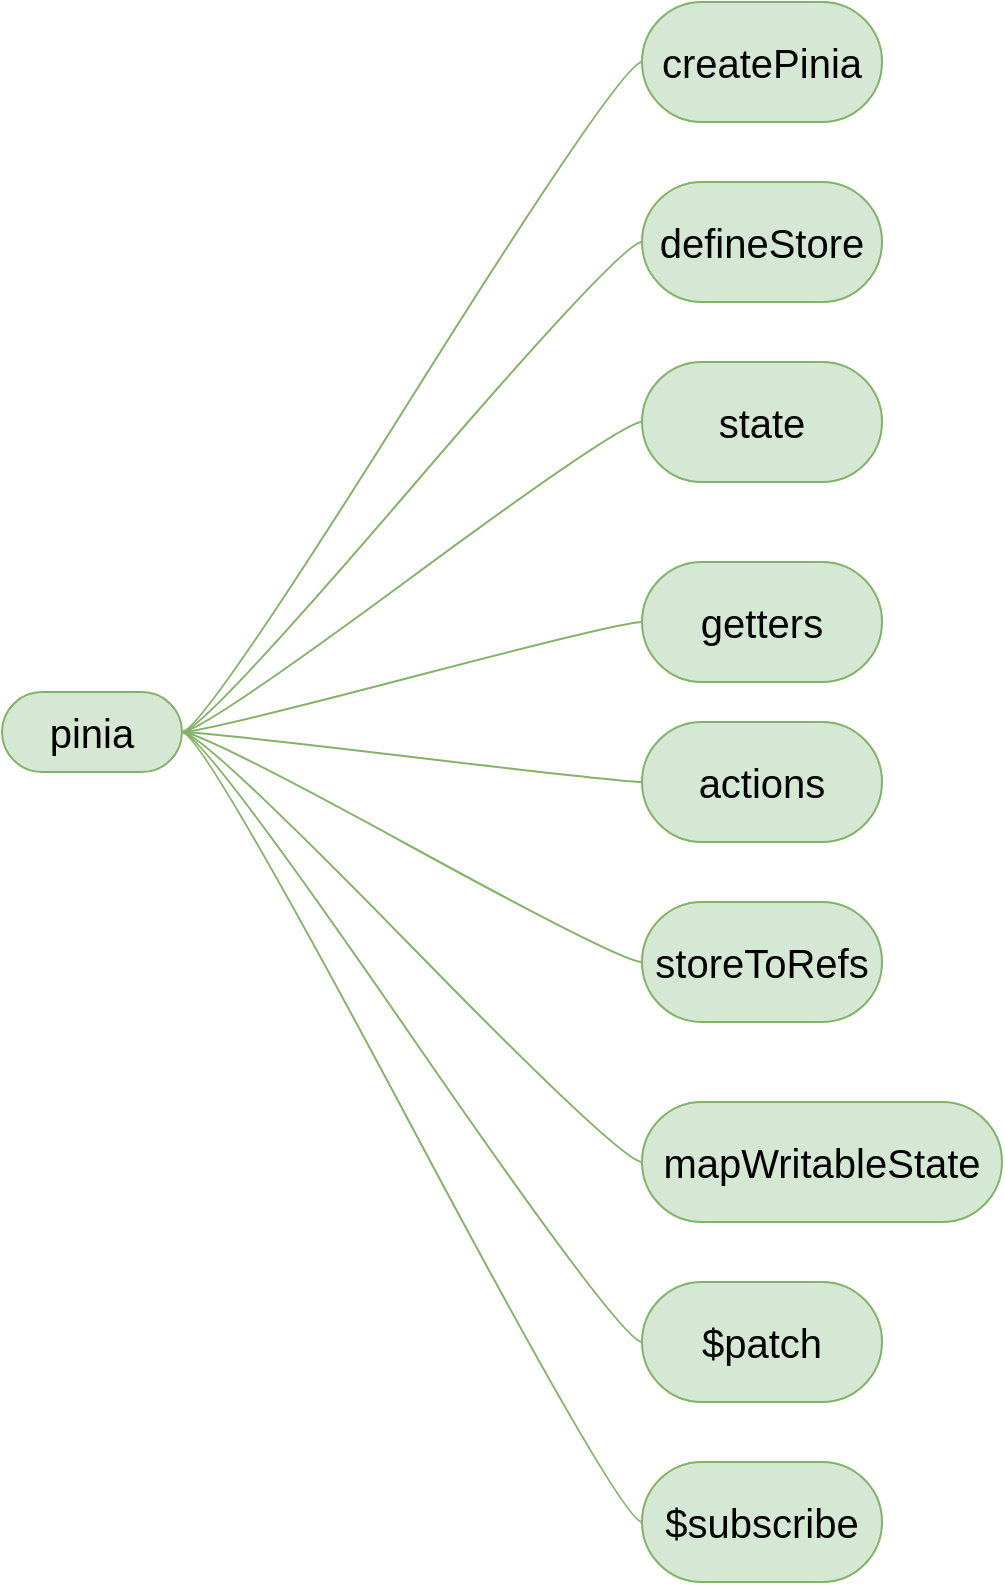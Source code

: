 <mxfile version="21.8.2" type="github">
  <diagram name="第 1 页" id="uIEIxmvTxOQTy_ULFUkI">
    <mxGraphModel dx="1434" dy="1919" grid="1" gridSize="10" guides="1" tooltips="1" connect="1" arrows="1" fold="1" page="1" pageScale="1" pageWidth="827" pageHeight="1169" math="0" shadow="0">
      <root>
        <mxCell id="0" />
        <mxCell id="1" parent="0" />
        <mxCell id="eODp3DT4Dxqgr2e0QPqH-5" value="" style="edgeStyle=entityRelationEdgeStyle;rounded=0;orthogonalLoop=1;jettySize=auto;html=1;startArrow=none;endArrow=none;segment=10;curved=1;sourcePerimeterSpacing=0;targetPerimeterSpacing=0;fillColor=#d5e8d4;strokeColor=#82b366;fontFamily=Helvetica;fontSize=20;" edge="1" parent="1" source="eODp3DT4Dxqgr2e0QPqH-1" target="eODp3DT4Dxqgr2e0QPqH-4">
          <mxGeometry relative="1" as="geometry" />
        </mxCell>
        <mxCell id="eODp3DT4Dxqgr2e0QPqH-8" value="" style="edgeStyle=entityRelationEdgeStyle;rounded=0;orthogonalLoop=1;jettySize=auto;html=1;startArrow=none;endArrow=none;segment=10;curved=1;sourcePerimeterSpacing=0;targetPerimeterSpacing=0;fillColor=#d5e8d4;strokeColor=#82b366;fontFamily=Helvetica;fontSize=20;" edge="1" parent="1" source="eODp3DT4Dxqgr2e0QPqH-1" target="eODp3DT4Dxqgr2e0QPqH-7">
          <mxGeometry relative="1" as="geometry" />
        </mxCell>
        <mxCell id="eODp3DT4Dxqgr2e0QPqH-10" value="" style="edgeStyle=entityRelationEdgeStyle;rounded=0;orthogonalLoop=1;jettySize=auto;html=1;startArrow=none;endArrow=none;segment=10;curved=1;sourcePerimeterSpacing=0;targetPerimeterSpacing=0;fillColor=#d5e8d4;strokeColor=#82b366;fontFamily=Helvetica;fontSize=20;" edge="1" parent="1" source="eODp3DT4Dxqgr2e0QPqH-1" target="eODp3DT4Dxqgr2e0QPqH-9">
          <mxGeometry relative="1" as="geometry" />
        </mxCell>
        <mxCell id="eODp3DT4Dxqgr2e0QPqH-12" value="" style="edgeStyle=entityRelationEdgeStyle;rounded=0;orthogonalLoop=1;jettySize=auto;html=1;startArrow=none;endArrow=none;segment=10;curved=1;sourcePerimeterSpacing=0;targetPerimeterSpacing=0;fillColor=#d5e8d4;strokeColor=#82b366;fontFamily=Helvetica;fontSize=20;" edge="1" parent="1" source="eODp3DT4Dxqgr2e0QPqH-1" target="eODp3DT4Dxqgr2e0QPqH-11">
          <mxGeometry relative="1" as="geometry" />
        </mxCell>
        <mxCell id="eODp3DT4Dxqgr2e0QPqH-14" value="" style="edgeStyle=entityRelationEdgeStyle;rounded=0;orthogonalLoop=1;jettySize=auto;html=1;startArrow=none;endArrow=none;segment=10;curved=1;sourcePerimeterSpacing=0;targetPerimeterSpacing=0;fillColor=#d5e8d4;strokeColor=#82b366;fontFamily=Helvetica;fontSize=20;" edge="1" parent="1" source="eODp3DT4Dxqgr2e0QPqH-1" target="eODp3DT4Dxqgr2e0QPqH-13">
          <mxGeometry relative="1" as="geometry" />
        </mxCell>
        <mxCell id="eODp3DT4Dxqgr2e0QPqH-16" value="" style="edgeStyle=entityRelationEdgeStyle;rounded=0;orthogonalLoop=1;jettySize=auto;html=1;startArrow=none;endArrow=none;segment=10;curved=1;sourcePerimeterSpacing=0;targetPerimeterSpacing=0;fillColor=#d5e8d4;strokeColor=#82b366;fontFamily=Helvetica;fontSize=20;" edge="1" parent="1" source="eODp3DT4Dxqgr2e0QPqH-1" target="eODp3DT4Dxqgr2e0QPqH-15">
          <mxGeometry relative="1" as="geometry" />
        </mxCell>
        <mxCell id="eODp3DT4Dxqgr2e0QPqH-19" value="" style="edgeStyle=entityRelationEdgeStyle;rounded=0;orthogonalLoop=1;jettySize=auto;html=1;startArrow=none;endArrow=none;segment=10;curved=1;sourcePerimeterSpacing=0;targetPerimeterSpacing=0;fillColor=#d5e8d4;strokeColor=#82b366;fontFamily=Helvetica;fontSize=20;" edge="1" parent="1" source="eODp3DT4Dxqgr2e0QPqH-1" target="eODp3DT4Dxqgr2e0QPqH-18">
          <mxGeometry relative="1" as="geometry" />
        </mxCell>
        <mxCell id="eODp3DT4Dxqgr2e0QPqH-21" value="" style="edgeStyle=entityRelationEdgeStyle;rounded=0;orthogonalLoop=1;jettySize=auto;html=1;startArrow=none;endArrow=none;segment=10;curved=1;sourcePerimeterSpacing=0;targetPerimeterSpacing=0;fillColor=#d5e8d4;strokeColor=#82b366;fontFamily=Helvetica;fontSize=20;" edge="1" parent="1" source="eODp3DT4Dxqgr2e0QPqH-1" target="eODp3DT4Dxqgr2e0QPqH-20">
          <mxGeometry relative="1" as="geometry" />
        </mxCell>
        <mxCell id="eODp3DT4Dxqgr2e0QPqH-23" value="" style="edgeStyle=entityRelationEdgeStyle;rounded=0;orthogonalLoop=1;jettySize=auto;html=1;startArrow=none;endArrow=none;segment=10;curved=1;sourcePerimeterSpacing=0;targetPerimeterSpacing=0;fillColor=#d5e8d4;strokeColor=#82b366;fontFamily=Helvetica;fontSize=20;" edge="1" parent="1" source="eODp3DT4Dxqgr2e0QPqH-1" target="eODp3DT4Dxqgr2e0QPqH-22">
          <mxGeometry relative="1" as="geometry" />
        </mxCell>
        <mxCell id="eODp3DT4Dxqgr2e0QPqH-1" value="pinia" style="whiteSpace=wrap;html=1;rounded=1;arcSize=50;align=center;verticalAlign=middle;strokeWidth=1;autosize=1;spacing=4;treeFolding=1;treeMoving=1;newEdgeStyle={&quot;edgeStyle&quot;:&quot;entityRelationEdgeStyle&quot;,&quot;startArrow&quot;:&quot;none&quot;,&quot;endArrow&quot;:&quot;none&quot;,&quot;segment&quot;:10,&quot;curved&quot;:1,&quot;sourcePerimeterSpacing&quot;:0,&quot;targetPerimeterSpacing&quot;:0};fillColor=#d5e8d4;strokeColor=#82b366;fontFamily=Helvetica;fontSize=20;" vertex="1" parent="1">
          <mxGeometry x="230" y="285" width="90" height="40" as="geometry" />
        </mxCell>
        <mxCell id="eODp3DT4Dxqgr2e0QPqH-4" value="defineStore" style="whiteSpace=wrap;html=1;rounded=1;arcSize=50;strokeWidth=1;spacing=4;fillColor=#d5e8d4;strokeColor=#82b366;fontFamily=Helvetica;fontSize=20;" vertex="1" parent="1">
          <mxGeometry x="550" y="30" width="120" height="60" as="geometry" />
        </mxCell>
        <mxCell id="eODp3DT4Dxqgr2e0QPqH-7" value="state" style="whiteSpace=wrap;html=1;rounded=1;arcSize=50;strokeWidth=1;spacing=4;fillColor=#d5e8d4;strokeColor=#82b366;fontFamily=Helvetica;fontSize=20;" vertex="1" parent="1">
          <mxGeometry x="550" y="120" width="120" height="60" as="geometry" />
        </mxCell>
        <mxCell id="eODp3DT4Dxqgr2e0QPqH-9" value="getters" style="whiteSpace=wrap;html=1;rounded=1;arcSize=50;strokeWidth=1;spacing=4;fillColor=#d5e8d4;strokeColor=#82b366;fontFamily=Helvetica;fontSize=20;" vertex="1" parent="1">
          <mxGeometry x="550" y="220" width="120" height="60" as="geometry" />
        </mxCell>
        <mxCell id="eODp3DT4Dxqgr2e0QPqH-11" value="actions" style="whiteSpace=wrap;html=1;rounded=1;arcSize=50;strokeWidth=1;spacing=4;fillColor=#d5e8d4;strokeColor=#82b366;fontFamily=Helvetica;fontSize=20;" vertex="1" parent="1">
          <mxGeometry x="550" y="300" width="120" height="60" as="geometry" />
        </mxCell>
        <mxCell id="eODp3DT4Dxqgr2e0QPqH-13" value="createPinia" style="whiteSpace=wrap;html=1;rounded=1;arcSize=50;strokeWidth=1;spacing=4;fillColor=#d5e8d4;strokeColor=#82b366;fontFamily=Helvetica;fontSize=20;" vertex="1" parent="1">
          <mxGeometry x="550" y="-60" width="120" height="60" as="geometry" />
        </mxCell>
        <mxCell id="eODp3DT4Dxqgr2e0QPqH-15" value="storeToRefs" style="whiteSpace=wrap;html=1;rounded=1;arcSize=50;strokeWidth=1;spacing=4;fillColor=#d5e8d4;strokeColor=#82b366;fontFamily=Helvetica;fontSize=20;" vertex="1" parent="1">
          <mxGeometry x="550" y="390" width="120" height="60" as="geometry" />
        </mxCell>
        <mxCell id="eODp3DT4Dxqgr2e0QPqH-18" value="mapWritableState" style="whiteSpace=wrap;html=1;rounded=1;arcSize=50;strokeWidth=1;spacing=4;fillColor=#d5e8d4;strokeColor=#82b366;fontFamily=Helvetica;fontSize=20;" vertex="1" parent="1">
          <mxGeometry x="550" y="490" width="180" height="60" as="geometry" />
        </mxCell>
        <mxCell id="eODp3DT4Dxqgr2e0QPqH-20" value="$patch" style="whiteSpace=wrap;html=1;rounded=1;arcSize=50;strokeWidth=1;spacing=4;fillColor=#d5e8d4;strokeColor=#82b366;fontFamily=Helvetica;fontSize=20;" vertex="1" parent="1">
          <mxGeometry x="550" y="580" width="120" height="60" as="geometry" />
        </mxCell>
        <mxCell id="eODp3DT4Dxqgr2e0QPqH-22" value="$subscribe" style="whiteSpace=wrap;html=1;rounded=1;arcSize=50;strokeWidth=1;spacing=4;fillColor=#d5e8d4;strokeColor=#82b366;fontFamily=Helvetica;fontSize=20;" vertex="1" parent="1">
          <mxGeometry x="550" y="670" width="120" height="60" as="geometry" />
        </mxCell>
      </root>
    </mxGraphModel>
  </diagram>
</mxfile>
